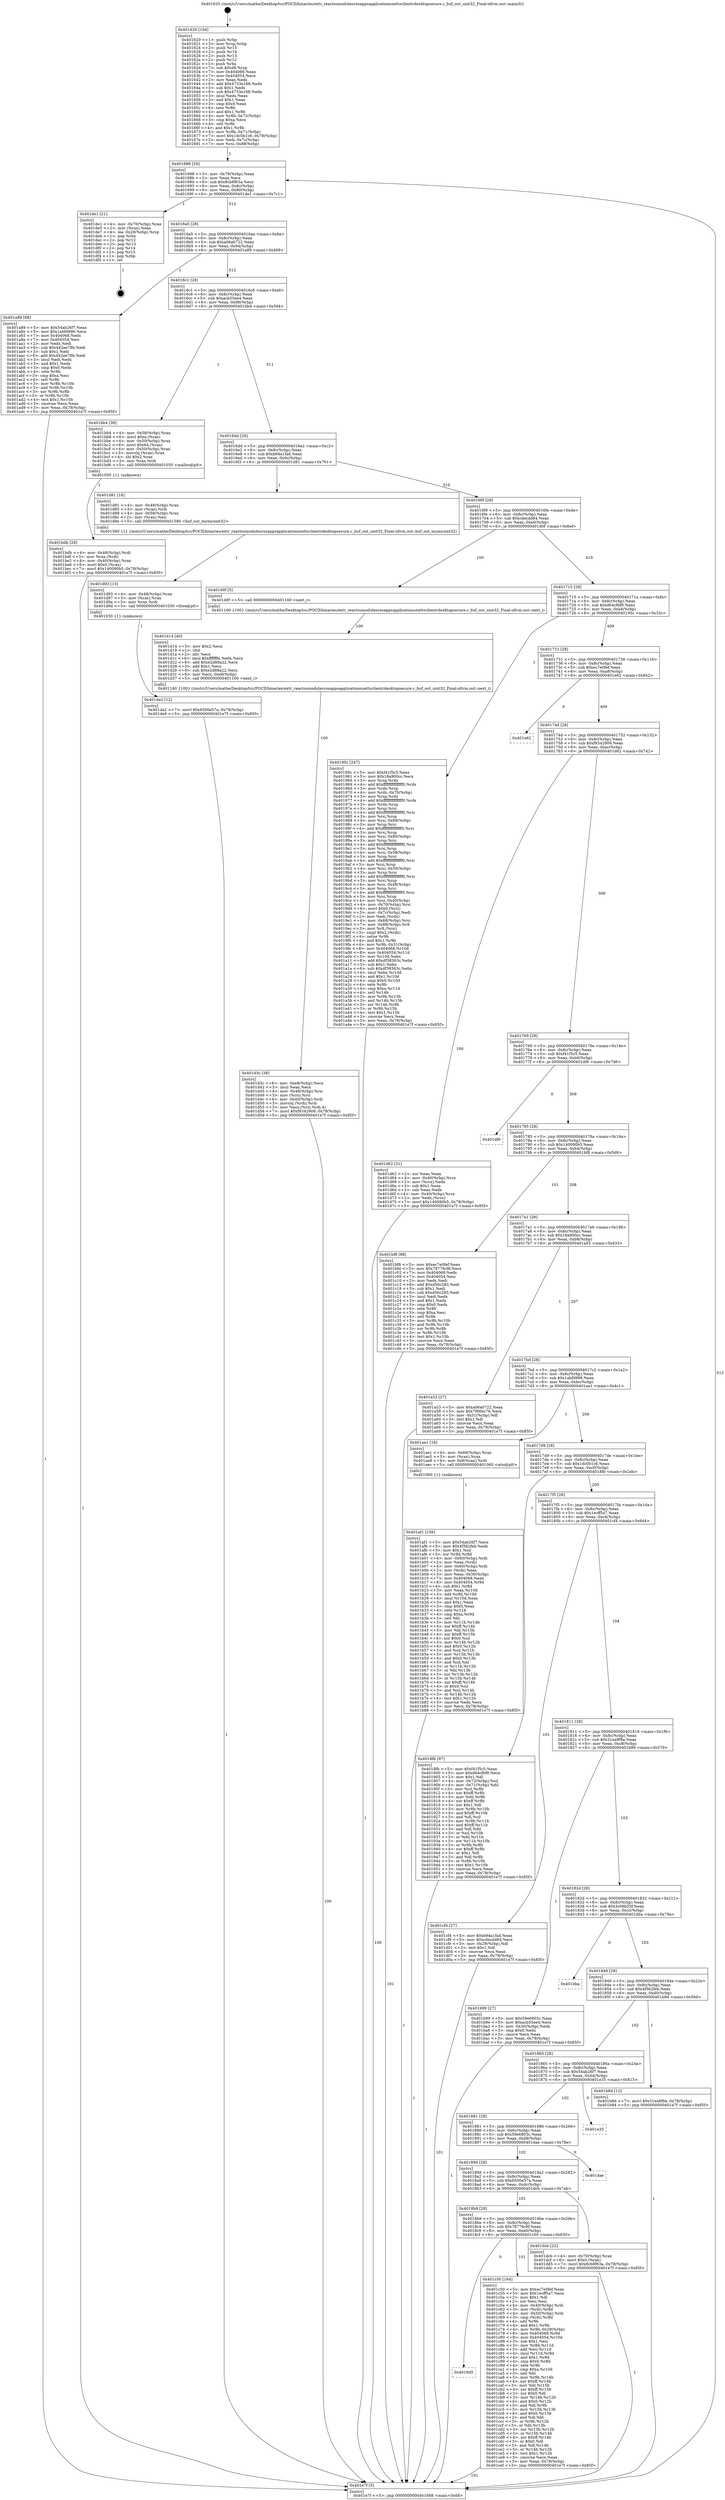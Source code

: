 digraph "0x401620" {
  label = "0x401620 (/mnt/c/Users/mathe/Desktop/tcc/POCII/binaries/extr_reactosmodulesrosappsapplicationsnettsclientrdesktopsecure.c_buf_out_uint32_Final-ollvm.out::main(0))"
  labelloc = "t"
  node[shape=record]

  Entry [label="",width=0.3,height=0.3,shape=circle,fillcolor=black,style=filled]
  "0x401688" [label="{
     0x401688 [29]\l
     | [instrs]\l
     &nbsp;&nbsp;0x401688 \<+3\>: mov -0x78(%rbp),%eax\l
     &nbsp;&nbsp;0x40168b \<+2\>: mov %eax,%ecx\l
     &nbsp;&nbsp;0x40168d \<+6\>: sub $0x8cb8f63a,%ecx\l
     &nbsp;&nbsp;0x401693 \<+6\>: mov %eax,-0x8c(%rbp)\l
     &nbsp;&nbsp;0x401699 \<+6\>: mov %ecx,-0x90(%rbp)\l
     &nbsp;&nbsp;0x40169f \<+6\>: je 0000000000401de1 \<main+0x7c1\>\l
  }"]
  "0x401de1" [label="{
     0x401de1 [21]\l
     | [instrs]\l
     &nbsp;&nbsp;0x401de1 \<+4\>: mov -0x70(%rbp),%rax\l
     &nbsp;&nbsp;0x401de5 \<+2\>: mov (%rax),%eax\l
     &nbsp;&nbsp;0x401de7 \<+4\>: lea -0x28(%rbp),%rsp\l
     &nbsp;&nbsp;0x401deb \<+1\>: pop %rbx\l
     &nbsp;&nbsp;0x401dec \<+2\>: pop %r12\l
     &nbsp;&nbsp;0x401dee \<+2\>: pop %r13\l
     &nbsp;&nbsp;0x401df0 \<+2\>: pop %r14\l
     &nbsp;&nbsp;0x401df2 \<+2\>: pop %r15\l
     &nbsp;&nbsp;0x401df4 \<+1\>: pop %rbp\l
     &nbsp;&nbsp;0x401df5 \<+1\>: ret\l
  }"]
  "0x4016a5" [label="{
     0x4016a5 [28]\l
     | [instrs]\l
     &nbsp;&nbsp;0x4016a5 \<+5\>: jmp 00000000004016aa \<main+0x8a\>\l
     &nbsp;&nbsp;0x4016aa \<+6\>: mov -0x8c(%rbp),%eax\l
     &nbsp;&nbsp;0x4016b0 \<+5\>: sub $0xa06a0722,%eax\l
     &nbsp;&nbsp;0x4016b5 \<+6\>: mov %eax,-0x94(%rbp)\l
     &nbsp;&nbsp;0x4016bb \<+6\>: je 0000000000401a89 \<main+0x469\>\l
  }"]
  Exit [label="",width=0.3,height=0.3,shape=circle,fillcolor=black,style=filled,peripheries=2]
  "0x401a89" [label="{
     0x401a89 [88]\l
     | [instrs]\l
     &nbsp;&nbsp;0x401a89 \<+5\>: mov $0x54ab26f7,%eax\l
     &nbsp;&nbsp;0x401a8e \<+5\>: mov $0x1abfd996,%ecx\l
     &nbsp;&nbsp;0x401a93 \<+7\>: mov 0x404068,%edx\l
     &nbsp;&nbsp;0x401a9a \<+7\>: mov 0x404054,%esi\l
     &nbsp;&nbsp;0x401aa1 \<+2\>: mov %edx,%edi\l
     &nbsp;&nbsp;0x401aa3 \<+6\>: sub $0x442ee78b,%edi\l
     &nbsp;&nbsp;0x401aa9 \<+3\>: sub $0x1,%edi\l
     &nbsp;&nbsp;0x401aac \<+6\>: add $0x442ee78b,%edi\l
     &nbsp;&nbsp;0x401ab2 \<+3\>: imul %edi,%edx\l
     &nbsp;&nbsp;0x401ab5 \<+3\>: and $0x1,%edx\l
     &nbsp;&nbsp;0x401ab8 \<+3\>: cmp $0x0,%edx\l
     &nbsp;&nbsp;0x401abb \<+4\>: sete %r8b\l
     &nbsp;&nbsp;0x401abf \<+3\>: cmp $0xa,%esi\l
     &nbsp;&nbsp;0x401ac2 \<+4\>: setl %r9b\l
     &nbsp;&nbsp;0x401ac6 \<+3\>: mov %r8b,%r10b\l
     &nbsp;&nbsp;0x401ac9 \<+3\>: and %r9b,%r10b\l
     &nbsp;&nbsp;0x401acc \<+3\>: xor %r9b,%r8b\l
     &nbsp;&nbsp;0x401acf \<+3\>: or %r8b,%r10b\l
     &nbsp;&nbsp;0x401ad2 \<+4\>: test $0x1,%r10b\l
     &nbsp;&nbsp;0x401ad6 \<+3\>: cmovne %ecx,%eax\l
     &nbsp;&nbsp;0x401ad9 \<+3\>: mov %eax,-0x78(%rbp)\l
     &nbsp;&nbsp;0x401adc \<+5\>: jmp 0000000000401e7f \<main+0x85f\>\l
  }"]
  "0x4016c1" [label="{
     0x4016c1 [28]\l
     | [instrs]\l
     &nbsp;&nbsp;0x4016c1 \<+5\>: jmp 00000000004016c6 \<main+0xa6\>\l
     &nbsp;&nbsp;0x4016c6 \<+6\>: mov -0x8c(%rbp),%eax\l
     &nbsp;&nbsp;0x4016cc \<+5\>: sub $0xacb55ee4,%eax\l
     &nbsp;&nbsp;0x4016d1 \<+6\>: mov %eax,-0x98(%rbp)\l
     &nbsp;&nbsp;0x4016d7 \<+6\>: je 0000000000401bb4 \<main+0x594\>\l
  }"]
  "0x401da2" [label="{
     0x401da2 [12]\l
     | [instrs]\l
     &nbsp;&nbsp;0x401da2 \<+7\>: movl $0x6500e57a,-0x78(%rbp)\l
     &nbsp;&nbsp;0x401da9 \<+5\>: jmp 0000000000401e7f \<main+0x85f\>\l
  }"]
  "0x401bb4" [label="{
     0x401bb4 [39]\l
     | [instrs]\l
     &nbsp;&nbsp;0x401bb4 \<+4\>: mov -0x58(%rbp),%rax\l
     &nbsp;&nbsp;0x401bb8 \<+6\>: movl $0xa,(%rax)\l
     &nbsp;&nbsp;0x401bbe \<+4\>: mov -0x50(%rbp),%rax\l
     &nbsp;&nbsp;0x401bc2 \<+6\>: movl $0x64,(%rax)\l
     &nbsp;&nbsp;0x401bc8 \<+4\>: mov -0x50(%rbp),%rax\l
     &nbsp;&nbsp;0x401bcc \<+3\>: movslq (%rax),%rax\l
     &nbsp;&nbsp;0x401bcf \<+4\>: shl $0x2,%rax\l
     &nbsp;&nbsp;0x401bd3 \<+3\>: mov %rax,%rdi\l
     &nbsp;&nbsp;0x401bd6 \<+5\>: call 0000000000401050 \<malloc@plt\>\l
     | [calls]\l
     &nbsp;&nbsp;0x401050 \{1\} (unknown)\l
  }"]
  "0x4016dd" [label="{
     0x4016dd [28]\l
     | [instrs]\l
     &nbsp;&nbsp;0x4016dd \<+5\>: jmp 00000000004016e2 \<main+0xc2\>\l
     &nbsp;&nbsp;0x4016e2 \<+6\>: mov -0x8c(%rbp),%eax\l
     &nbsp;&nbsp;0x4016e8 \<+5\>: sub $0xb94a1fad,%eax\l
     &nbsp;&nbsp;0x4016ed \<+6\>: mov %eax,-0x9c(%rbp)\l
     &nbsp;&nbsp;0x4016f3 \<+6\>: je 0000000000401d81 \<main+0x761\>\l
  }"]
  "0x401d93" [label="{
     0x401d93 [15]\l
     | [instrs]\l
     &nbsp;&nbsp;0x401d93 \<+4\>: mov -0x48(%rbp),%rax\l
     &nbsp;&nbsp;0x401d97 \<+3\>: mov (%rax),%rax\l
     &nbsp;&nbsp;0x401d9a \<+3\>: mov %rax,%rdi\l
     &nbsp;&nbsp;0x401d9d \<+5\>: call 0000000000401030 \<free@plt\>\l
     | [calls]\l
     &nbsp;&nbsp;0x401030 \{1\} (unknown)\l
  }"]
  "0x401d81" [label="{
     0x401d81 [18]\l
     | [instrs]\l
     &nbsp;&nbsp;0x401d81 \<+4\>: mov -0x48(%rbp),%rax\l
     &nbsp;&nbsp;0x401d85 \<+3\>: mov (%rax),%rdi\l
     &nbsp;&nbsp;0x401d88 \<+4\>: mov -0x58(%rbp),%rax\l
     &nbsp;&nbsp;0x401d8c \<+2\>: mov (%rax),%esi\l
     &nbsp;&nbsp;0x401d8e \<+5\>: call 0000000000401580 \<buf_out_mymyuint32\>\l
     | [calls]\l
     &nbsp;&nbsp;0x401580 \{1\} (/mnt/c/Users/mathe/Desktop/tcc/POCII/binaries/extr_reactosmodulesrosappsapplicationsnettsclientrdesktopsecure.c_buf_out_uint32_Final-ollvm.out::buf_out_mymyuint32)\l
  }"]
  "0x4016f9" [label="{
     0x4016f9 [28]\l
     | [instrs]\l
     &nbsp;&nbsp;0x4016f9 \<+5\>: jmp 00000000004016fe \<main+0xde\>\l
     &nbsp;&nbsp;0x4016fe \<+6\>: mov -0x8c(%rbp),%eax\l
     &nbsp;&nbsp;0x401704 \<+5\>: sub $0xcdecdd84,%eax\l
     &nbsp;&nbsp;0x401709 \<+6\>: mov %eax,-0xa0(%rbp)\l
     &nbsp;&nbsp;0x40170f \<+6\>: je 0000000000401d0f \<main+0x6ef\>\l
  }"]
  "0x401d3c" [label="{
     0x401d3c [38]\l
     | [instrs]\l
     &nbsp;&nbsp;0x401d3c \<+6\>: mov -0xe8(%rbp),%ecx\l
     &nbsp;&nbsp;0x401d42 \<+3\>: imul %eax,%ecx\l
     &nbsp;&nbsp;0x401d45 \<+4\>: mov -0x48(%rbp),%rsi\l
     &nbsp;&nbsp;0x401d49 \<+3\>: mov (%rsi),%rsi\l
     &nbsp;&nbsp;0x401d4c \<+4\>: mov -0x40(%rbp),%rdi\l
     &nbsp;&nbsp;0x401d50 \<+3\>: movslq (%rdi),%rdi\l
     &nbsp;&nbsp;0x401d53 \<+3\>: mov %ecx,(%rsi,%rdi,4)\l
     &nbsp;&nbsp;0x401d56 \<+7\>: movl $0xf9342909,-0x78(%rbp)\l
     &nbsp;&nbsp;0x401d5d \<+5\>: jmp 0000000000401e7f \<main+0x85f\>\l
  }"]
  "0x401d0f" [label="{
     0x401d0f [5]\l
     | [instrs]\l
     &nbsp;&nbsp;0x401d0f \<+5\>: call 0000000000401160 \<next_i\>\l
     | [calls]\l
     &nbsp;&nbsp;0x401160 \{100\} (/mnt/c/Users/mathe/Desktop/tcc/POCII/binaries/extr_reactosmodulesrosappsapplicationsnettsclientrdesktopsecure.c_buf_out_uint32_Final-ollvm.out::next_i)\l
  }"]
  "0x401715" [label="{
     0x401715 [28]\l
     | [instrs]\l
     &nbsp;&nbsp;0x401715 \<+5\>: jmp 000000000040171a \<main+0xfa\>\l
     &nbsp;&nbsp;0x40171a \<+6\>: mov -0x8c(%rbp),%eax\l
     &nbsp;&nbsp;0x401720 \<+5\>: sub $0xd64cfbf9,%eax\l
     &nbsp;&nbsp;0x401725 \<+6\>: mov %eax,-0xa4(%rbp)\l
     &nbsp;&nbsp;0x40172b \<+6\>: je 000000000040195c \<main+0x33c\>\l
  }"]
  "0x401d14" [label="{
     0x401d14 [40]\l
     | [instrs]\l
     &nbsp;&nbsp;0x401d14 \<+5\>: mov $0x2,%ecx\l
     &nbsp;&nbsp;0x401d19 \<+1\>: cltd\l
     &nbsp;&nbsp;0x401d1a \<+2\>: idiv %ecx\l
     &nbsp;&nbsp;0x401d1c \<+6\>: imul $0xfffffffe,%edx,%ecx\l
     &nbsp;&nbsp;0x401d22 \<+6\>: add $0xe2d88a22,%ecx\l
     &nbsp;&nbsp;0x401d28 \<+3\>: add $0x1,%ecx\l
     &nbsp;&nbsp;0x401d2b \<+6\>: sub $0xe2d88a22,%ecx\l
     &nbsp;&nbsp;0x401d31 \<+6\>: mov %ecx,-0xe8(%rbp)\l
     &nbsp;&nbsp;0x401d37 \<+5\>: call 0000000000401160 \<next_i\>\l
     | [calls]\l
     &nbsp;&nbsp;0x401160 \{100\} (/mnt/c/Users/mathe/Desktop/tcc/POCII/binaries/extr_reactosmodulesrosappsapplicationsnettsclientrdesktopsecure.c_buf_out_uint32_Final-ollvm.out::next_i)\l
  }"]
  "0x40195c" [label="{
     0x40195c [247]\l
     | [instrs]\l
     &nbsp;&nbsp;0x40195c \<+5\>: mov $0xf41f5c5,%eax\l
     &nbsp;&nbsp;0x401961 \<+5\>: mov $0x18a900cc,%ecx\l
     &nbsp;&nbsp;0x401966 \<+3\>: mov %rsp,%rdx\l
     &nbsp;&nbsp;0x401969 \<+4\>: add $0xfffffffffffffff0,%rdx\l
     &nbsp;&nbsp;0x40196d \<+3\>: mov %rdx,%rsp\l
     &nbsp;&nbsp;0x401970 \<+4\>: mov %rdx,-0x70(%rbp)\l
     &nbsp;&nbsp;0x401974 \<+3\>: mov %rsp,%rdx\l
     &nbsp;&nbsp;0x401977 \<+4\>: add $0xfffffffffffffff0,%rdx\l
     &nbsp;&nbsp;0x40197b \<+3\>: mov %rdx,%rsp\l
     &nbsp;&nbsp;0x40197e \<+3\>: mov %rsp,%rsi\l
     &nbsp;&nbsp;0x401981 \<+4\>: add $0xfffffffffffffff0,%rsi\l
     &nbsp;&nbsp;0x401985 \<+3\>: mov %rsi,%rsp\l
     &nbsp;&nbsp;0x401988 \<+4\>: mov %rsi,-0x68(%rbp)\l
     &nbsp;&nbsp;0x40198c \<+3\>: mov %rsp,%rsi\l
     &nbsp;&nbsp;0x40198f \<+4\>: add $0xfffffffffffffff0,%rsi\l
     &nbsp;&nbsp;0x401993 \<+3\>: mov %rsi,%rsp\l
     &nbsp;&nbsp;0x401996 \<+4\>: mov %rsi,-0x60(%rbp)\l
     &nbsp;&nbsp;0x40199a \<+3\>: mov %rsp,%rsi\l
     &nbsp;&nbsp;0x40199d \<+4\>: add $0xfffffffffffffff0,%rsi\l
     &nbsp;&nbsp;0x4019a1 \<+3\>: mov %rsi,%rsp\l
     &nbsp;&nbsp;0x4019a4 \<+4\>: mov %rsi,-0x58(%rbp)\l
     &nbsp;&nbsp;0x4019a8 \<+3\>: mov %rsp,%rsi\l
     &nbsp;&nbsp;0x4019ab \<+4\>: add $0xfffffffffffffff0,%rsi\l
     &nbsp;&nbsp;0x4019af \<+3\>: mov %rsi,%rsp\l
     &nbsp;&nbsp;0x4019b2 \<+4\>: mov %rsi,-0x50(%rbp)\l
     &nbsp;&nbsp;0x4019b6 \<+3\>: mov %rsp,%rsi\l
     &nbsp;&nbsp;0x4019b9 \<+4\>: add $0xfffffffffffffff0,%rsi\l
     &nbsp;&nbsp;0x4019bd \<+3\>: mov %rsi,%rsp\l
     &nbsp;&nbsp;0x4019c0 \<+4\>: mov %rsi,-0x48(%rbp)\l
     &nbsp;&nbsp;0x4019c4 \<+3\>: mov %rsp,%rsi\l
     &nbsp;&nbsp;0x4019c7 \<+4\>: add $0xfffffffffffffff0,%rsi\l
     &nbsp;&nbsp;0x4019cb \<+3\>: mov %rsi,%rsp\l
     &nbsp;&nbsp;0x4019ce \<+4\>: mov %rsi,-0x40(%rbp)\l
     &nbsp;&nbsp;0x4019d2 \<+4\>: mov -0x70(%rbp),%rsi\l
     &nbsp;&nbsp;0x4019d6 \<+6\>: movl $0x0,(%rsi)\l
     &nbsp;&nbsp;0x4019dc \<+3\>: mov -0x7c(%rbp),%edi\l
     &nbsp;&nbsp;0x4019df \<+2\>: mov %edi,(%rdx)\l
     &nbsp;&nbsp;0x4019e1 \<+4\>: mov -0x68(%rbp),%rsi\l
     &nbsp;&nbsp;0x4019e5 \<+7\>: mov -0x88(%rbp),%r8\l
     &nbsp;&nbsp;0x4019ec \<+3\>: mov %r8,(%rsi)\l
     &nbsp;&nbsp;0x4019ef \<+3\>: cmpl $0x2,(%rdx)\l
     &nbsp;&nbsp;0x4019f2 \<+4\>: setne %r9b\l
     &nbsp;&nbsp;0x4019f6 \<+4\>: and $0x1,%r9b\l
     &nbsp;&nbsp;0x4019fa \<+4\>: mov %r9b,-0x31(%rbp)\l
     &nbsp;&nbsp;0x4019fe \<+8\>: mov 0x404068,%r10d\l
     &nbsp;&nbsp;0x401a06 \<+8\>: mov 0x404054,%r11d\l
     &nbsp;&nbsp;0x401a0e \<+3\>: mov %r10d,%ebx\l
     &nbsp;&nbsp;0x401a11 \<+6\>: add $0xdf38363c,%ebx\l
     &nbsp;&nbsp;0x401a17 \<+3\>: sub $0x1,%ebx\l
     &nbsp;&nbsp;0x401a1a \<+6\>: sub $0xdf38363c,%ebx\l
     &nbsp;&nbsp;0x401a20 \<+4\>: imul %ebx,%r10d\l
     &nbsp;&nbsp;0x401a24 \<+4\>: and $0x1,%r10d\l
     &nbsp;&nbsp;0x401a28 \<+4\>: cmp $0x0,%r10d\l
     &nbsp;&nbsp;0x401a2c \<+4\>: sete %r9b\l
     &nbsp;&nbsp;0x401a30 \<+4\>: cmp $0xa,%r11d\l
     &nbsp;&nbsp;0x401a34 \<+4\>: setl %r14b\l
     &nbsp;&nbsp;0x401a38 \<+3\>: mov %r9b,%r15b\l
     &nbsp;&nbsp;0x401a3b \<+3\>: and %r14b,%r15b\l
     &nbsp;&nbsp;0x401a3e \<+3\>: xor %r14b,%r9b\l
     &nbsp;&nbsp;0x401a41 \<+3\>: or %r9b,%r15b\l
     &nbsp;&nbsp;0x401a44 \<+4\>: test $0x1,%r15b\l
     &nbsp;&nbsp;0x401a48 \<+3\>: cmovne %ecx,%eax\l
     &nbsp;&nbsp;0x401a4b \<+3\>: mov %eax,-0x78(%rbp)\l
     &nbsp;&nbsp;0x401a4e \<+5\>: jmp 0000000000401e7f \<main+0x85f\>\l
  }"]
  "0x401731" [label="{
     0x401731 [28]\l
     | [instrs]\l
     &nbsp;&nbsp;0x401731 \<+5\>: jmp 0000000000401736 \<main+0x116\>\l
     &nbsp;&nbsp;0x401736 \<+6\>: mov -0x8c(%rbp),%eax\l
     &nbsp;&nbsp;0x40173c \<+5\>: sub $0xec7e0fef,%eax\l
     &nbsp;&nbsp;0x401741 \<+6\>: mov %eax,-0xa8(%rbp)\l
     &nbsp;&nbsp;0x401747 \<+6\>: je 0000000000401e62 \<main+0x842\>\l
  }"]
  "0x4018d5" [label="{
     0x4018d5\l
  }", style=dashed]
  "0x401e62" [label="{
     0x401e62\l
  }", style=dashed]
  "0x40174d" [label="{
     0x40174d [28]\l
     | [instrs]\l
     &nbsp;&nbsp;0x40174d \<+5\>: jmp 0000000000401752 \<main+0x132\>\l
     &nbsp;&nbsp;0x401752 \<+6\>: mov -0x8c(%rbp),%eax\l
     &nbsp;&nbsp;0x401758 \<+5\>: sub $0xf9342909,%eax\l
     &nbsp;&nbsp;0x40175d \<+6\>: mov %eax,-0xac(%rbp)\l
     &nbsp;&nbsp;0x401763 \<+6\>: je 0000000000401d62 \<main+0x742\>\l
  }"]
  "0x401c50" [label="{
     0x401c50 [164]\l
     | [instrs]\l
     &nbsp;&nbsp;0x401c50 \<+5\>: mov $0xec7e0fef,%eax\l
     &nbsp;&nbsp;0x401c55 \<+5\>: mov $0x1ecff5a7,%ecx\l
     &nbsp;&nbsp;0x401c5a \<+2\>: mov $0x1,%dl\l
     &nbsp;&nbsp;0x401c5c \<+2\>: xor %esi,%esi\l
     &nbsp;&nbsp;0x401c5e \<+4\>: mov -0x40(%rbp),%rdi\l
     &nbsp;&nbsp;0x401c62 \<+3\>: mov (%rdi),%r8d\l
     &nbsp;&nbsp;0x401c65 \<+4\>: mov -0x50(%rbp),%rdi\l
     &nbsp;&nbsp;0x401c69 \<+3\>: cmp (%rdi),%r8d\l
     &nbsp;&nbsp;0x401c6c \<+4\>: setl %r9b\l
     &nbsp;&nbsp;0x401c70 \<+4\>: and $0x1,%r9b\l
     &nbsp;&nbsp;0x401c74 \<+4\>: mov %r9b,-0x29(%rbp)\l
     &nbsp;&nbsp;0x401c78 \<+8\>: mov 0x404068,%r8d\l
     &nbsp;&nbsp;0x401c80 \<+8\>: mov 0x404054,%r10d\l
     &nbsp;&nbsp;0x401c88 \<+3\>: sub $0x1,%esi\l
     &nbsp;&nbsp;0x401c8b \<+3\>: mov %r8d,%r11d\l
     &nbsp;&nbsp;0x401c8e \<+3\>: add %esi,%r11d\l
     &nbsp;&nbsp;0x401c91 \<+4\>: imul %r11d,%r8d\l
     &nbsp;&nbsp;0x401c95 \<+4\>: and $0x1,%r8d\l
     &nbsp;&nbsp;0x401c99 \<+4\>: cmp $0x0,%r8d\l
     &nbsp;&nbsp;0x401c9d \<+4\>: sete %r9b\l
     &nbsp;&nbsp;0x401ca1 \<+4\>: cmp $0xa,%r10d\l
     &nbsp;&nbsp;0x401ca5 \<+3\>: setl %bl\l
     &nbsp;&nbsp;0x401ca8 \<+3\>: mov %r9b,%r14b\l
     &nbsp;&nbsp;0x401cab \<+4\>: xor $0xff,%r14b\l
     &nbsp;&nbsp;0x401caf \<+3\>: mov %bl,%r15b\l
     &nbsp;&nbsp;0x401cb2 \<+4\>: xor $0xff,%r15b\l
     &nbsp;&nbsp;0x401cb6 \<+3\>: xor $0x0,%dl\l
     &nbsp;&nbsp;0x401cb9 \<+3\>: mov %r14b,%r12b\l
     &nbsp;&nbsp;0x401cbc \<+4\>: and $0x0,%r12b\l
     &nbsp;&nbsp;0x401cc0 \<+3\>: and %dl,%r9b\l
     &nbsp;&nbsp;0x401cc3 \<+3\>: mov %r15b,%r13b\l
     &nbsp;&nbsp;0x401cc6 \<+4\>: and $0x0,%r13b\l
     &nbsp;&nbsp;0x401cca \<+2\>: and %dl,%bl\l
     &nbsp;&nbsp;0x401ccc \<+3\>: or %r9b,%r12b\l
     &nbsp;&nbsp;0x401ccf \<+3\>: or %bl,%r13b\l
     &nbsp;&nbsp;0x401cd2 \<+3\>: xor %r13b,%r12b\l
     &nbsp;&nbsp;0x401cd5 \<+3\>: or %r15b,%r14b\l
     &nbsp;&nbsp;0x401cd8 \<+4\>: xor $0xff,%r14b\l
     &nbsp;&nbsp;0x401cdc \<+3\>: or $0x0,%dl\l
     &nbsp;&nbsp;0x401cdf \<+3\>: and %dl,%r14b\l
     &nbsp;&nbsp;0x401ce2 \<+3\>: or %r14b,%r12b\l
     &nbsp;&nbsp;0x401ce5 \<+4\>: test $0x1,%r12b\l
     &nbsp;&nbsp;0x401ce9 \<+3\>: cmovne %ecx,%eax\l
     &nbsp;&nbsp;0x401cec \<+3\>: mov %eax,-0x78(%rbp)\l
     &nbsp;&nbsp;0x401cef \<+5\>: jmp 0000000000401e7f \<main+0x85f\>\l
  }"]
  "0x401d62" [label="{
     0x401d62 [31]\l
     | [instrs]\l
     &nbsp;&nbsp;0x401d62 \<+2\>: xor %eax,%eax\l
     &nbsp;&nbsp;0x401d64 \<+4\>: mov -0x40(%rbp),%rcx\l
     &nbsp;&nbsp;0x401d68 \<+2\>: mov (%rcx),%edx\l
     &nbsp;&nbsp;0x401d6a \<+3\>: sub $0x1,%eax\l
     &nbsp;&nbsp;0x401d6d \<+2\>: sub %eax,%edx\l
     &nbsp;&nbsp;0x401d6f \<+4\>: mov -0x40(%rbp),%rcx\l
     &nbsp;&nbsp;0x401d73 \<+2\>: mov %edx,(%rcx)\l
     &nbsp;&nbsp;0x401d75 \<+7\>: movl $0x140090b5,-0x78(%rbp)\l
     &nbsp;&nbsp;0x401d7c \<+5\>: jmp 0000000000401e7f \<main+0x85f\>\l
  }"]
  "0x401769" [label="{
     0x401769 [28]\l
     | [instrs]\l
     &nbsp;&nbsp;0x401769 \<+5\>: jmp 000000000040176e \<main+0x14e\>\l
     &nbsp;&nbsp;0x40176e \<+6\>: mov -0x8c(%rbp),%eax\l
     &nbsp;&nbsp;0x401774 \<+5\>: sub $0xf41f5c5,%eax\l
     &nbsp;&nbsp;0x401779 \<+6\>: mov %eax,-0xb0(%rbp)\l
     &nbsp;&nbsp;0x40177f \<+6\>: je 0000000000401df6 \<main+0x7d6\>\l
  }"]
  "0x4018b9" [label="{
     0x4018b9 [28]\l
     | [instrs]\l
     &nbsp;&nbsp;0x4018b9 \<+5\>: jmp 00000000004018be \<main+0x29e\>\l
     &nbsp;&nbsp;0x4018be \<+6\>: mov -0x8c(%rbp),%eax\l
     &nbsp;&nbsp;0x4018c4 \<+5\>: sub $0x78776c9f,%eax\l
     &nbsp;&nbsp;0x4018c9 \<+6\>: mov %eax,-0xe0(%rbp)\l
     &nbsp;&nbsp;0x4018cf \<+6\>: je 0000000000401c50 \<main+0x630\>\l
  }"]
  "0x401df6" [label="{
     0x401df6\l
  }", style=dashed]
  "0x401785" [label="{
     0x401785 [28]\l
     | [instrs]\l
     &nbsp;&nbsp;0x401785 \<+5\>: jmp 000000000040178a \<main+0x16a\>\l
     &nbsp;&nbsp;0x40178a \<+6\>: mov -0x8c(%rbp),%eax\l
     &nbsp;&nbsp;0x401790 \<+5\>: sub $0x140090b5,%eax\l
     &nbsp;&nbsp;0x401795 \<+6\>: mov %eax,-0xb4(%rbp)\l
     &nbsp;&nbsp;0x40179b \<+6\>: je 0000000000401bf8 \<main+0x5d8\>\l
  }"]
  "0x401dcb" [label="{
     0x401dcb [22]\l
     | [instrs]\l
     &nbsp;&nbsp;0x401dcb \<+4\>: mov -0x70(%rbp),%rax\l
     &nbsp;&nbsp;0x401dcf \<+6\>: movl $0x0,(%rax)\l
     &nbsp;&nbsp;0x401dd5 \<+7\>: movl $0x8cb8f63a,-0x78(%rbp)\l
     &nbsp;&nbsp;0x401ddc \<+5\>: jmp 0000000000401e7f \<main+0x85f\>\l
  }"]
  "0x401bf8" [label="{
     0x401bf8 [88]\l
     | [instrs]\l
     &nbsp;&nbsp;0x401bf8 \<+5\>: mov $0xec7e0fef,%eax\l
     &nbsp;&nbsp;0x401bfd \<+5\>: mov $0x78776c9f,%ecx\l
     &nbsp;&nbsp;0x401c02 \<+7\>: mov 0x404068,%edx\l
     &nbsp;&nbsp;0x401c09 \<+7\>: mov 0x404054,%esi\l
     &nbsp;&nbsp;0x401c10 \<+2\>: mov %edx,%edi\l
     &nbsp;&nbsp;0x401c12 \<+6\>: add $0xd56c283,%edi\l
     &nbsp;&nbsp;0x401c18 \<+3\>: sub $0x1,%edi\l
     &nbsp;&nbsp;0x401c1b \<+6\>: sub $0xd56c283,%edi\l
     &nbsp;&nbsp;0x401c21 \<+3\>: imul %edi,%edx\l
     &nbsp;&nbsp;0x401c24 \<+3\>: and $0x1,%edx\l
     &nbsp;&nbsp;0x401c27 \<+3\>: cmp $0x0,%edx\l
     &nbsp;&nbsp;0x401c2a \<+4\>: sete %r8b\l
     &nbsp;&nbsp;0x401c2e \<+3\>: cmp $0xa,%esi\l
     &nbsp;&nbsp;0x401c31 \<+4\>: setl %r9b\l
     &nbsp;&nbsp;0x401c35 \<+3\>: mov %r8b,%r10b\l
     &nbsp;&nbsp;0x401c38 \<+3\>: and %r9b,%r10b\l
     &nbsp;&nbsp;0x401c3b \<+3\>: xor %r9b,%r8b\l
     &nbsp;&nbsp;0x401c3e \<+3\>: or %r8b,%r10b\l
     &nbsp;&nbsp;0x401c41 \<+4\>: test $0x1,%r10b\l
     &nbsp;&nbsp;0x401c45 \<+3\>: cmovne %ecx,%eax\l
     &nbsp;&nbsp;0x401c48 \<+3\>: mov %eax,-0x78(%rbp)\l
     &nbsp;&nbsp;0x401c4b \<+5\>: jmp 0000000000401e7f \<main+0x85f\>\l
  }"]
  "0x4017a1" [label="{
     0x4017a1 [28]\l
     | [instrs]\l
     &nbsp;&nbsp;0x4017a1 \<+5\>: jmp 00000000004017a6 \<main+0x186\>\l
     &nbsp;&nbsp;0x4017a6 \<+6\>: mov -0x8c(%rbp),%eax\l
     &nbsp;&nbsp;0x4017ac \<+5\>: sub $0x18a900cc,%eax\l
     &nbsp;&nbsp;0x4017b1 \<+6\>: mov %eax,-0xb8(%rbp)\l
     &nbsp;&nbsp;0x4017b7 \<+6\>: je 0000000000401a53 \<main+0x433\>\l
  }"]
  "0x40189d" [label="{
     0x40189d [28]\l
     | [instrs]\l
     &nbsp;&nbsp;0x40189d \<+5\>: jmp 00000000004018a2 \<main+0x282\>\l
     &nbsp;&nbsp;0x4018a2 \<+6\>: mov -0x8c(%rbp),%eax\l
     &nbsp;&nbsp;0x4018a8 \<+5\>: sub $0x6500e57a,%eax\l
     &nbsp;&nbsp;0x4018ad \<+6\>: mov %eax,-0xdc(%rbp)\l
     &nbsp;&nbsp;0x4018b3 \<+6\>: je 0000000000401dcb \<main+0x7ab\>\l
  }"]
  "0x401a53" [label="{
     0x401a53 [27]\l
     | [instrs]\l
     &nbsp;&nbsp;0x401a53 \<+5\>: mov $0xa06a0722,%eax\l
     &nbsp;&nbsp;0x401a58 \<+5\>: mov $0x7f66bc76,%ecx\l
     &nbsp;&nbsp;0x401a5d \<+3\>: mov -0x31(%rbp),%dl\l
     &nbsp;&nbsp;0x401a60 \<+3\>: test $0x1,%dl\l
     &nbsp;&nbsp;0x401a63 \<+3\>: cmovne %ecx,%eax\l
     &nbsp;&nbsp;0x401a66 \<+3\>: mov %eax,-0x78(%rbp)\l
     &nbsp;&nbsp;0x401a69 \<+5\>: jmp 0000000000401e7f \<main+0x85f\>\l
  }"]
  "0x4017bd" [label="{
     0x4017bd [28]\l
     | [instrs]\l
     &nbsp;&nbsp;0x4017bd \<+5\>: jmp 00000000004017c2 \<main+0x1a2\>\l
     &nbsp;&nbsp;0x4017c2 \<+6\>: mov -0x8c(%rbp),%eax\l
     &nbsp;&nbsp;0x4017c8 \<+5\>: sub $0x1abfd996,%eax\l
     &nbsp;&nbsp;0x4017cd \<+6\>: mov %eax,-0xbc(%rbp)\l
     &nbsp;&nbsp;0x4017d3 \<+6\>: je 0000000000401ae1 \<main+0x4c1\>\l
  }"]
  "0x401dae" [label="{
     0x401dae\l
  }", style=dashed]
  "0x401ae1" [label="{
     0x401ae1 [16]\l
     | [instrs]\l
     &nbsp;&nbsp;0x401ae1 \<+4\>: mov -0x68(%rbp),%rax\l
     &nbsp;&nbsp;0x401ae5 \<+3\>: mov (%rax),%rax\l
     &nbsp;&nbsp;0x401ae8 \<+4\>: mov 0x8(%rax),%rdi\l
     &nbsp;&nbsp;0x401aec \<+5\>: call 0000000000401060 \<atoi@plt\>\l
     | [calls]\l
     &nbsp;&nbsp;0x401060 \{1\} (unknown)\l
  }"]
  "0x4017d9" [label="{
     0x4017d9 [28]\l
     | [instrs]\l
     &nbsp;&nbsp;0x4017d9 \<+5\>: jmp 00000000004017de \<main+0x1be\>\l
     &nbsp;&nbsp;0x4017de \<+6\>: mov -0x8c(%rbp),%eax\l
     &nbsp;&nbsp;0x4017e4 \<+5\>: sub $0x1dc0b1c6,%eax\l
     &nbsp;&nbsp;0x4017e9 \<+6\>: mov %eax,-0xc0(%rbp)\l
     &nbsp;&nbsp;0x4017ef \<+6\>: je 00000000004018fb \<main+0x2db\>\l
  }"]
  "0x401881" [label="{
     0x401881 [28]\l
     | [instrs]\l
     &nbsp;&nbsp;0x401881 \<+5\>: jmp 0000000000401886 \<main+0x266\>\l
     &nbsp;&nbsp;0x401886 \<+6\>: mov -0x8c(%rbp),%eax\l
     &nbsp;&nbsp;0x40188c \<+5\>: sub $0x59e6803c,%eax\l
     &nbsp;&nbsp;0x401891 \<+6\>: mov %eax,-0xd8(%rbp)\l
     &nbsp;&nbsp;0x401897 \<+6\>: je 0000000000401dae \<main+0x78e\>\l
  }"]
  "0x4018fb" [label="{
     0x4018fb [97]\l
     | [instrs]\l
     &nbsp;&nbsp;0x4018fb \<+5\>: mov $0xf41f5c5,%eax\l
     &nbsp;&nbsp;0x401900 \<+5\>: mov $0xd64cfbf9,%ecx\l
     &nbsp;&nbsp;0x401905 \<+2\>: mov $0x1,%dl\l
     &nbsp;&nbsp;0x401907 \<+4\>: mov -0x72(%rbp),%sil\l
     &nbsp;&nbsp;0x40190b \<+4\>: mov -0x71(%rbp),%dil\l
     &nbsp;&nbsp;0x40190f \<+3\>: mov %sil,%r8b\l
     &nbsp;&nbsp;0x401912 \<+4\>: xor $0xff,%r8b\l
     &nbsp;&nbsp;0x401916 \<+3\>: mov %dil,%r9b\l
     &nbsp;&nbsp;0x401919 \<+4\>: xor $0xff,%r9b\l
     &nbsp;&nbsp;0x40191d \<+3\>: xor $0x1,%dl\l
     &nbsp;&nbsp;0x401920 \<+3\>: mov %r8b,%r10b\l
     &nbsp;&nbsp;0x401923 \<+4\>: and $0xff,%r10b\l
     &nbsp;&nbsp;0x401927 \<+3\>: and %dl,%sil\l
     &nbsp;&nbsp;0x40192a \<+3\>: mov %r9b,%r11b\l
     &nbsp;&nbsp;0x40192d \<+4\>: and $0xff,%r11b\l
     &nbsp;&nbsp;0x401931 \<+3\>: and %dl,%dil\l
     &nbsp;&nbsp;0x401934 \<+3\>: or %sil,%r10b\l
     &nbsp;&nbsp;0x401937 \<+3\>: or %dil,%r11b\l
     &nbsp;&nbsp;0x40193a \<+3\>: xor %r11b,%r10b\l
     &nbsp;&nbsp;0x40193d \<+3\>: or %r9b,%r8b\l
     &nbsp;&nbsp;0x401940 \<+4\>: xor $0xff,%r8b\l
     &nbsp;&nbsp;0x401944 \<+3\>: or $0x1,%dl\l
     &nbsp;&nbsp;0x401947 \<+3\>: and %dl,%r8b\l
     &nbsp;&nbsp;0x40194a \<+3\>: or %r8b,%r10b\l
     &nbsp;&nbsp;0x40194d \<+4\>: test $0x1,%r10b\l
     &nbsp;&nbsp;0x401951 \<+3\>: cmovne %ecx,%eax\l
     &nbsp;&nbsp;0x401954 \<+3\>: mov %eax,-0x78(%rbp)\l
     &nbsp;&nbsp;0x401957 \<+5\>: jmp 0000000000401e7f \<main+0x85f\>\l
  }"]
  "0x4017f5" [label="{
     0x4017f5 [28]\l
     | [instrs]\l
     &nbsp;&nbsp;0x4017f5 \<+5\>: jmp 00000000004017fa \<main+0x1da\>\l
     &nbsp;&nbsp;0x4017fa \<+6\>: mov -0x8c(%rbp),%eax\l
     &nbsp;&nbsp;0x401800 \<+5\>: sub $0x1ecff5a7,%eax\l
     &nbsp;&nbsp;0x401805 \<+6\>: mov %eax,-0xc4(%rbp)\l
     &nbsp;&nbsp;0x40180b \<+6\>: je 0000000000401cf4 \<main+0x6d4\>\l
  }"]
  "0x401e7f" [label="{
     0x401e7f [5]\l
     | [instrs]\l
     &nbsp;&nbsp;0x401e7f \<+5\>: jmp 0000000000401688 \<main+0x68\>\l
  }"]
  "0x401620" [label="{
     0x401620 [104]\l
     | [instrs]\l
     &nbsp;&nbsp;0x401620 \<+1\>: push %rbp\l
     &nbsp;&nbsp;0x401621 \<+3\>: mov %rsp,%rbp\l
     &nbsp;&nbsp;0x401624 \<+2\>: push %r15\l
     &nbsp;&nbsp;0x401626 \<+2\>: push %r14\l
     &nbsp;&nbsp;0x401628 \<+2\>: push %r13\l
     &nbsp;&nbsp;0x40162a \<+2\>: push %r12\l
     &nbsp;&nbsp;0x40162c \<+1\>: push %rbx\l
     &nbsp;&nbsp;0x40162d \<+7\>: sub $0xd8,%rsp\l
     &nbsp;&nbsp;0x401634 \<+7\>: mov 0x404068,%eax\l
     &nbsp;&nbsp;0x40163b \<+7\>: mov 0x404054,%ecx\l
     &nbsp;&nbsp;0x401642 \<+2\>: mov %eax,%edx\l
     &nbsp;&nbsp;0x401644 \<+6\>: add $0x4733e168,%edx\l
     &nbsp;&nbsp;0x40164a \<+3\>: sub $0x1,%edx\l
     &nbsp;&nbsp;0x40164d \<+6\>: sub $0x4733e168,%edx\l
     &nbsp;&nbsp;0x401653 \<+3\>: imul %edx,%eax\l
     &nbsp;&nbsp;0x401656 \<+3\>: and $0x1,%eax\l
     &nbsp;&nbsp;0x401659 \<+3\>: cmp $0x0,%eax\l
     &nbsp;&nbsp;0x40165c \<+4\>: sete %r8b\l
     &nbsp;&nbsp;0x401660 \<+4\>: and $0x1,%r8b\l
     &nbsp;&nbsp;0x401664 \<+4\>: mov %r8b,-0x72(%rbp)\l
     &nbsp;&nbsp;0x401668 \<+3\>: cmp $0xa,%ecx\l
     &nbsp;&nbsp;0x40166b \<+4\>: setl %r8b\l
     &nbsp;&nbsp;0x40166f \<+4\>: and $0x1,%r8b\l
     &nbsp;&nbsp;0x401673 \<+4\>: mov %r8b,-0x71(%rbp)\l
     &nbsp;&nbsp;0x401677 \<+7\>: movl $0x1dc0b1c6,-0x78(%rbp)\l
     &nbsp;&nbsp;0x40167e \<+3\>: mov %edi,-0x7c(%rbp)\l
     &nbsp;&nbsp;0x401681 \<+7\>: mov %rsi,-0x88(%rbp)\l
  }"]
  "0x401e35" [label="{
     0x401e35\l
  }", style=dashed]
  "0x401af1" [label="{
     0x401af1 [156]\l
     | [instrs]\l
     &nbsp;&nbsp;0x401af1 \<+5\>: mov $0x54ab26f7,%ecx\l
     &nbsp;&nbsp;0x401af6 \<+5\>: mov $0x4f562feb,%edx\l
     &nbsp;&nbsp;0x401afb \<+3\>: mov $0x1,%sil\l
     &nbsp;&nbsp;0x401afe \<+3\>: xor %r8d,%r8d\l
     &nbsp;&nbsp;0x401b01 \<+4\>: mov -0x60(%rbp),%rdi\l
     &nbsp;&nbsp;0x401b05 \<+2\>: mov %eax,(%rdi)\l
     &nbsp;&nbsp;0x401b07 \<+4\>: mov -0x60(%rbp),%rdi\l
     &nbsp;&nbsp;0x401b0b \<+2\>: mov (%rdi),%eax\l
     &nbsp;&nbsp;0x401b0d \<+3\>: mov %eax,-0x30(%rbp)\l
     &nbsp;&nbsp;0x401b10 \<+7\>: mov 0x404068,%eax\l
     &nbsp;&nbsp;0x401b17 \<+8\>: mov 0x404054,%r9d\l
     &nbsp;&nbsp;0x401b1f \<+4\>: sub $0x1,%r8d\l
     &nbsp;&nbsp;0x401b23 \<+3\>: mov %eax,%r10d\l
     &nbsp;&nbsp;0x401b26 \<+3\>: add %r8d,%r10d\l
     &nbsp;&nbsp;0x401b29 \<+4\>: imul %r10d,%eax\l
     &nbsp;&nbsp;0x401b2d \<+3\>: and $0x1,%eax\l
     &nbsp;&nbsp;0x401b30 \<+3\>: cmp $0x0,%eax\l
     &nbsp;&nbsp;0x401b33 \<+4\>: sete %r11b\l
     &nbsp;&nbsp;0x401b37 \<+4\>: cmp $0xa,%r9d\l
     &nbsp;&nbsp;0x401b3b \<+3\>: setl %bl\l
     &nbsp;&nbsp;0x401b3e \<+3\>: mov %r11b,%r14b\l
     &nbsp;&nbsp;0x401b41 \<+4\>: xor $0xff,%r14b\l
     &nbsp;&nbsp;0x401b45 \<+3\>: mov %bl,%r15b\l
     &nbsp;&nbsp;0x401b48 \<+4\>: xor $0xff,%r15b\l
     &nbsp;&nbsp;0x401b4c \<+4\>: xor $0x0,%sil\l
     &nbsp;&nbsp;0x401b50 \<+3\>: mov %r14b,%r12b\l
     &nbsp;&nbsp;0x401b53 \<+4\>: and $0x0,%r12b\l
     &nbsp;&nbsp;0x401b57 \<+3\>: and %sil,%r11b\l
     &nbsp;&nbsp;0x401b5a \<+3\>: mov %r15b,%r13b\l
     &nbsp;&nbsp;0x401b5d \<+4\>: and $0x0,%r13b\l
     &nbsp;&nbsp;0x401b61 \<+3\>: and %sil,%bl\l
     &nbsp;&nbsp;0x401b64 \<+3\>: or %r11b,%r12b\l
     &nbsp;&nbsp;0x401b67 \<+3\>: or %bl,%r13b\l
     &nbsp;&nbsp;0x401b6a \<+3\>: xor %r13b,%r12b\l
     &nbsp;&nbsp;0x401b6d \<+3\>: or %r15b,%r14b\l
     &nbsp;&nbsp;0x401b70 \<+4\>: xor $0xff,%r14b\l
     &nbsp;&nbsp;0x401b74 \<+4\>: or $0x0,%sil\l
     &nbsp;&nbsp;0x401b78 \<+3\>: and %sil,%r14b\l
     &nbsp;&nbsp;0x401b7b \<+3\>: or %r14b,%r12b\l
     &nbsp;&nbsp;0x401b7e \<+4\>: test $0x1,%r12b\l
     &nbsp;&nbsp;0x401b82 \<+3\>: cmovne %edx,%ecx\l
     &nbsp;&nbsp;0x401b85 \<+3\>: mov %ecx,-0x78(%rbp)\l
     &nbsp;&nbsp;0x401b88 \<+5\>: jmp 0000000000401e7f \<main+0x85f\>\l
  }"]
  "0x401bdb" [label="{
     0x401bdb [29]\l
     | [instrs]\l
     &nbsp;&nbsp;0x401bdb \<+4\>: mov -0x48(%rbp),%rdi\l
     &nbsp;&nbsp;0x401bdf \<+3\>: mov %rax,(%rdi)\l
     &nbsp;&nbsp;0x401be2 \<+4\>: mov -0x40(%rbp),%rax\l
     &nbsp;&nbsp;0x401be6 \<+6\>: movl $0x0,(%rax)\l
     &nbsp;&nbsp;0x401bec \<+7\>: movl $0x140090b5,-0x78(%rbp)\l
     &nbsp;&nbsp;0x401bf3 \<+5\>: jmp 0000000000401e7f \<main+0x85f\>\l
  }"]
  "0x401cf4" [label="{
     0x401cf4 [27]\l
     | [instrs]\l
     &nbsp;&nbsp;0x401cf4 \<+5\>: mov $0xb94a1fad,%eax\l
     &nbsp;&nbsp;0x401cf9 \<+5\>: mov $0xcdecdd84,%ecx\l
     &nbsp;&nbsp;0x401cfe \<+3\>: mov -0x29(%rbp),%dl\l
     &nbsp;&nbsp;0x401d01 \<+3\>: test $0x1,%dl\l
     &nbsp;&nbsp;0x401d04 \<+3\>: cmovne %ecx,%eax\l
     &nbsp;&nbsp;0x401d07 \<+3\>: mov %eax,-0x78(%rbp)\l
     &nbsp;&nbsp;0x401d0a \<+5\>: jmp 0000000000401e7f \<main+0x85f\>\l
  }"]
  "0x401811" [label="{
     0x401811 [28]\l
     | [instrs]\l
     &nbsp;&nbsp;0x401811 \<+5\>: jmp 0000000000401816 \<main+0x1f6\>\l
     &nbsp;&nbsp;0x401816 \<+6\>: mov -0x8c(%rbp),%eax\l
     &nbsp;&nbsp;0x40181c \<+5\>: sub $0x31ea9f9a,%eax\l
     &nbsp;&nbsp;0x401821 \<+6\>: mov %eax,-0xc8(%rbp)\l
     &nbsp;&nbsp;0x401827 \<+6\>: je 0000000000401b99 \<main+0x579\>\l
  }"]
  "0x401865" [label="{
     0x401865 [28]\l
     | [instrs]\l
     &nbsp;&nbsp;0x401865 \<+5\>: jmp 000000000040186a \<main+0x24a\>\l
     &nbsp;&nbsp;0x40186a \<+6\>: mov -0x8c(%rbp),%eax\l
     &nbsp;&nbsp;0x401870 \<+5\>: sub $0x54ab26f7,%eax\l
     &nbsp;&nbsp;0x401875 \<+6\>: mov %eax,-0xd4(%rbp)\l
     &nbsp;&nbsp;0x40187b \<+6\>: je 0000000000401e35 \<main+0x815\>\l
  }"]
  "0x401b99" [label="{
     0x401b99 [27]\l
     | [instrs]\l
     &nbsp;&nbsp;0x401b99 \<+5\>: mov $0x59e6803c,%eax\l
     &nbsp;&nbsp;0x401b9e \<+5\>: mov $0xacb55ee4,%ecx\l
     &nbsp;&nbsp;0x401ba3 \<+3\>: mov -0x30(%rbp),%edx\l
     &nbsp;&nbsp;0x401ba6 \<+3\>: cmp $0x0,%edx\l
     &nbsp;&nbsp;0x401ba9 \<+3\>: cmove %ecx,%eax\l
     &nbsp;&nbsp;0x401bac \<+3\>: mov %eax,-0x78(%rbp)\l
     &nbsp;&nbsp;0x401baf \<+5\>: jmp 0000000000401e7f \<main+0x85f\>\l
  }"]
  "0x40182d" [label="{
     0x40182d [28]\l
     | [instrs]\l
     &nbsp;&nbsp;0x40182d \<+5\>: jmp 0000000000401832 \<main+0x212\>\l
     &nbsp;&nbsp;0x401832 \<+6\>: mov -0x8c(%rbp),%eax\l
     &nbsp;&nbsp;0x401838 \<+5\>: sub $0x3c08b53f,%eax\l
     &nbsp;&nbsp;0x40183d \<+6\>: mov %eax,-0xcc(%rbp)\l
     &nbsp;&nbsp;0x401843 \<+6\>: je 0000000000401dba \<main+0x79a\>\l
  }"]
  "0x401b8d" [label="{
     0x401b8d [12]\l
     | [instrs]\l
     &nbsp;&nbsp;0x401b8d \<+7\>: movl $0x31ea9f9a,-0x78(%rbp)\l
     &nbsp;&nbsp;0x401b94 \<+5\>: jmp 0000000000401e7f \<main+0x85f\>\l
  }"]
  "0x401dba" [label="{
     0x401dba\l
  }", style=dashed]
  "0x401849" [label="{
     0x401849 [28]\l
     | [instrs]\l
     &nbsp;&nbsp;0x401849 \<+5\>: jmp 000000000040184e \<main+0x22e\>\l
     &nbsp;&nbsp;0x40184e \<+6\>: mov -0x8c(%rbp),%eax\l
     &nbsp;&nbsp;0x401854 \<+5\>: sub $0x4f562feb,%eax\l
     &nbsp;&nbsp;0x401859 \<+6\>: mov %eax,-0xd0(%rbp)\l
     &nbsp;&nbsp;0x40185f \<+6\>: je 0000000000401b8d \<main+0x56d\>\l
  }"]
  Entry -> "0x401620" [label=" 1"]
  "0x401688" -> "0x401de1" [label=" 1"]
  "0x401688" -> "0x4016a5" [label=" 513"]
  "0x401de1" -> Exit [label=" 1"]
  "0x4016a5" -> "0x401a89" [label=" 1"]
  "0x4016a5" -> "0x4016c1" [label=" 512"]
  "0x401dcb" -> "0x401e7f" [label=" 1"]
  "0x4016c1" -> "0x401bb4" [label=" 1"]
  "0x4016c1" -> "0x4016dd" [label=" 511"]
  "0x401da2" -> "0x401e7f" [label=" 1"]
  "0x4016dd" -> "0x401d81" [label=" 1"]
  "0x4016dd" -> "0x4016f9" [label=" 510"]
  "0x401d93" -> "0x401da2" [label=" 1"]
  "0x4016f9" -> "0x401d0f" [label=" 100"]
  "0x4016f9" -> "0x401715" [label=" 410"]
  "0x401d81" -> "0x401d93" [label=" 1"]
  "0x401715" -> "0x40195c" [label=" 1"]
  "0x401715" -> "0x401731" [label=" 409"]
  "0x401d62" -> "0x401e7f" [label=" 100"]
  "0x401731" -> "0x401e62" [label=" 0"]
  "0x401731" -> "0x40174d" [label=" 409"]
  "0x401d3c" -> "0x401e7f" [label=" 100"]
  "0x40174d" -> "0x401d62" [label=" 100"]
  "0x40174d" -> "0x401769" [label=" 309"]
  "0x401d14" -> "0x401d3c" [label=" 100"]
  "0x401769" -> "0x401df6" [label=" 0"]
  "0x401769" -> "0x401785" [label=" 309"]
  "0x401cf4" -> "0x401e7f" [label=" 101"]
  "0x401785" -> "0x401bf8" [label=" 101"]
  "0x401785" -> "0x4017a1" [label=" 208"]
  "0x401c50" -> "0x401e7f" [label=" 101"]
  "0x4017a1" -> "0x401a53" [label=" 1"]
  "0x4017a1" -> "0x4017bd" [label=" 207"]
  "0x4018b9" -> "0x401c50" [label=" 101"]
  "0x4017bd" -> "0x401ae1" [label=" 1"]
  "0x4017bd" -> "0x4017d9" [label=" 206"]
  "0x401d0f" -> "0x401d14" [label=" 100"]
  "0x4017d9" -> "0x4018fb" [label=" 1"]
  "0x4017d9" -> "0x4017f5" [label=" 205"]
  "0x4018fb" -> "0x401e7f" [label=" 1"]
  "0x401620" -> "0x401688" [label=" 1"]
  "0x401e7f" -> "0x401688" [label=" 513"]
  "0x40189d" -> "0x401dcb" [label=" 1"]
  "0x40195c" -> "0x401e7f" [label=" 1"]
  "0x401a53" -> "0x401e7f" [label=" 1"]
  "0x401a89" -> "0x401e7f" [label=" 1"]
  "0x401ae1" -> "0x401af1" [label=" 1"]
  "0x401af1" -> "0x401e7f" [label=" 1"]
  "0x4018b9" -> "0x4018d5" [label=" 0"]
  "0x4017f5" -> "0x401cf4" [label=" 101"]
  "0x4017f5" -> "0x401811" [label=" 104"]
  "0x401881" -> "0x401dae" [label=" 0"]
  "0x401811" -> "0x401b99" [label=" 1"]
  "0x401811" -> "0x40182d" [label=" 103"]
  "0x40189d" -> "0x4018b9" [label=" 101"]
  "0x40182d" -> "0x401dba" [label=" 0"]
  "0x40182d" -> "0x401849" [label=" 103"]
  "0x401865" -> "0x401881" [label=" 102"]
  "0x401849" -> "0x401b8d" [label=" 1"]
  "0x401849" -> "0x401865" [label=" 102"]
  "0x401b8d" -> "0x401e7f" [label=" 1"]
  "0x401b99" -> "0x401e7f" [label=" 1"]
  "0x401bb4" -> "0x401bdb" [label=" 1"]
  "0x401bdb" -> "0x401e7f" [label=" 1"]
  "0x401bf8" -> "0x401e7f" [label=" 101"]
  "0x401881" -> "0x40189d" [label=" 102"]
  "0x401865" -> "0x401e35" [label=" 0"]
}
